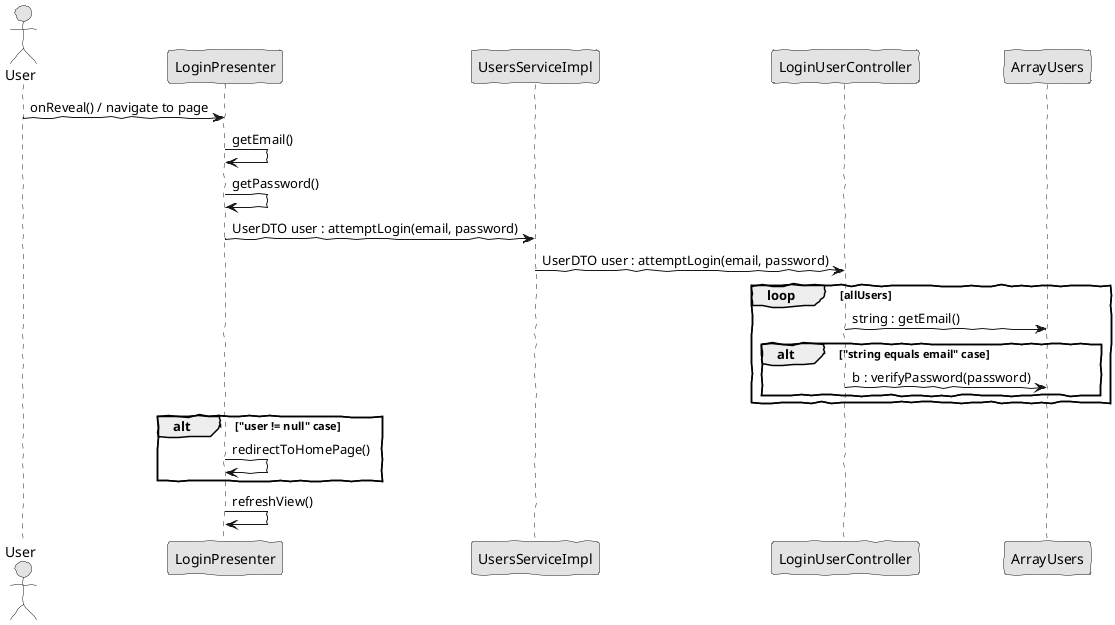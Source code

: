 @startuml hilario2
skinparam handwritten true
skinparam monochrome true
skinparam packageStyle rect
skinparam defaultFontName FG Virgil
skinparam shadowing false

actor User

User -> LoginPresenter : onReveal() / navigate to page
LoginPresenter -> LoginPresenter : getEmail()
LoginPresenter -> LoginPresenter : getPassword()

LoginPresenter -> UsersServiceImpl : UserDTO user : attemptLogin(email, password)
UsersServiceImpl -> LoginUserController : UserDTO user : attemptLogin(email, password)

loop allUsers
    LoginUserController -> ArrayUsers : string : getEmail()

    alt "string equals email" case
        LoginUserController -> ArrayUsers : b : verifyPassword(password)
    end
end

alt "user != null" case
    LoginPresenter -> LoginPresenter : redirectToHomePage()
end
LoginPresenter -> LoginPresenter : refreshView()
@enduml
